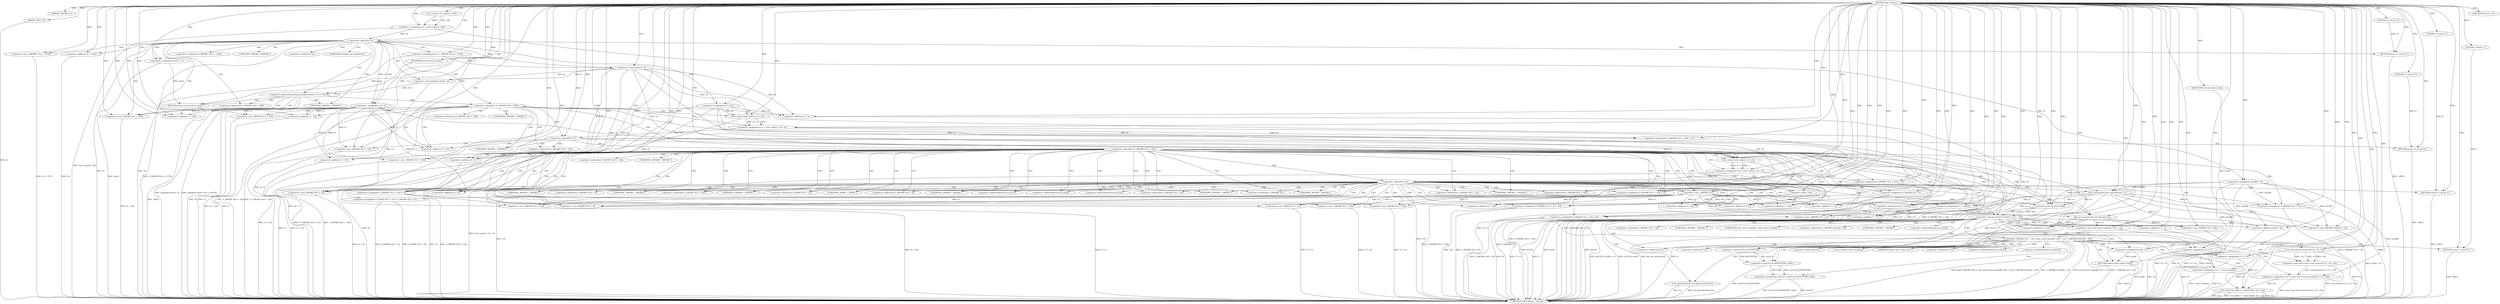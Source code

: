 digraph tftp_connect {  
"1000113" [label = "(METHOD,tftp_connect)" ]
"1000386" [label = "(METHOD_RETURN,int __fastcall)" ]
"1000114" [label = "(PARAM,_DWORD *a1)" ]
"1000115" [label = "(PARAM,_BYTE *a2)" ]
"1000129" [label = "(<operator>.assignment,v4 = Curl_ccalloc(1, 336))" ]
"1000131" [label = "(Curl_ccalloc,Curl_ccalloc(1, 336))" ]
"1000134" [label = "(<operator>.assignment,a1[188] = v4)" ]
"1000140" [label = "(<operator>.logicalNot,!v4)" ]
"1000142" [label = "(RETURN,return 27;,return 27;)" ]
"1000143" [label = "(LITERAL,27,return 27;)" ]
"1000144" [label = "(<operator>.assignment,v5 = v4)" ]
"1000147" [label = "(<operator>.assignment,v6 = *(_DWORD *)(*a1 + 1576))" ]
"1000150" [label = "(<operator>.cast,(_DWORD *)(*a1 + 1576))" ]
"1000152" [label = "(<operator>.addition,*a1 + 1576)" ]
"1000157" [label = "(IDENTIFIER,v6,if ( v6 ))" ]
"1000159" [label = "(<operator>.assignment,result = 71)" ]
"1000163" [label = "(<operator>.greaterEqualsThan,(unsigned int)(v6 - 8) >= 0xFFB1)" ]
"1000164" [label = "(<operator>.cast,(unsigned int)(v6 - 8))" ]
"1000166" [label = "(<operator>.subtraction,v6 - 8)" ]
"1000170" [label = "(RETURN,return result;,return result;)" ]
"1000171" [label = "(IDENTIFIER,result,return result;)" ]
"1000174" [label = "(<operator>.assignment,v6 = 512)" ]
"1000178" [label = "(<operator>.logicalNot,!*(_DWORD *)(v5 + 328))" ]
"1000180" [label = "(<operator>.cast,(_DWORD *)(v5 + 328))" ]
"1000182" [label = "(<operator>.addition,v5 + 328)" ]
"1000186" [label = "(<operator>.assignment,v11 = Curl_ccalloc(1, v6 + 4))" ]
"1000188" [label = "(Curl_ccalloc,Curl_ccalloc(1, v6 + 4))" ]
"1000190" [label = "(<operator>.addition,v6 + 4)" ]
"1000193" [label = "(<operator>.assignment,*(_DWORD *)(v5 + 328) = v11)" ]
"1000195" [label = "(<operator>.cast,(_DWORD *)(v5 + 328))" ]
"1000197" [label = "(<operator>.addition,v5 + 328)" ]
"1000202" [label = "(<operator>.logicalNot,!v11)" ]
"1000204" [label = "(RETURN,return 27;,return 27;)" ]
"1000205" [label = "(LITERAL,27,return 27;)" ]
"1000207" [label = "(<operator>.logicalNot,!*(_DWORD *)(v5 + 332))" ]
"1000209" [label = "(<operator>.cast,(_DWORD *)(v5 + 332))" ]
"1000211" [label = "(<operator>.addition,v5 + 332)" ]
"1000215" [label = "(<operator>.assignment,v10 = Curl_ccalloc(1, v6 + 4))" ]
"1000217" [label = "(Curl_ccalloc,Curl_ccalloc(1, v6 + 4))" ]
"1000219" [label = "(<operator>.addition,v6 + 4)" ]
"1000222" [label = "(<operator>.assignment,*(_DWORD *)(v5 + 332) = v10)" ]
"1000224" [label = "(<operator>.cast,(_DWORD *)(v5 + 332))" ]
"1000226" [label = "(<operator>.addition,v5 + 332)" ]
"1000231" [label = "(<operator>.logicalNot,!v10)" ]
"1000233" [label = "(RETURN,return 27;,return 27;)" ]
"1000234" [label = "(LITERAL,27,return 27;)" ]
"1000235" [label = "(Curl_conncontrol,Curl_conncontrol(a1, 1))" ]
"1000238" [label = "(<operator>.assignment,v7 = a1[20])" ]
"1000243" [label = "(<operator>.assignment,v8 = a1[105])" ]
"1000248" [label = "(<operator>.assignment,*(_DWORD *)(v5 + 16) = a1)" ]
"1000250" [label = "(<operator>.cast,(_DWORD *)(v5 + 16))" ]
"1000252" [label = "(<operator>.addition,v5 + 16)" ]
"1000256" [label = "(<operator>.assignment,*(_DWORD *)v5 = 0)" ]
"1000258" [label = "(<operator>.cast,(_DWORD *)v5)" ]
"1000262" [label = "(<operator>.assignment,*(_DWORD *)(v5 + 20) = v8)" ]
"1000264" [label = "(<operator>.cast,(_DWORD *)(v5 + 20))" ]
"1000266" [label = "(<operator>.addition,v5 + 20)" ]
"1000270" [label = "(<operator>.assignment,*(_DWORD *)(v5 + 320) = v6)" ]
"1000272" [label = "(<operator>.cast,(_DWORD *)(v5 + 320))" ]
"1000274" [label = "(<operator>.addition,v5 + 320)" ]
"1000278" [label = "(<operator>.assignment,*(_DWORD *)(v5 + 8) = -100)" ]
"1000280" [label = "(<operator>.cast,(_DWORD *)(v5 + 8))" ]
"1000282" [label = "(<operator>.addition,v5 + 8)" ]
"1000285" [label = "(<operator>.minus,-100)" ]
"1000287" [label = "(<operator>.assignment,*(_DWORD *)(v5 + 324) = v6)" ]
"1000289" [label = "(<operator>.cast,(_DWORD *)(v5 + 324))" ]
"1000291" [label = "(<operator>.addition,v5 + 324)" ]
"1000295" [label = "(<operator>.assignment,*(_WORD *)(v5 + 52) = *(_DWORD *)(v7 + 4))" ]
"1000297" [label = "(<operator>.cast,(_WORD *)(v5 + 52))" ]
"1000299" [label = "(<operator>.addition,v5 + 52)" ]
"1000303" [label = "(<operator>.cast,(_DWORD *)(v7 + 4))" ]
"1000305" [label = "(<operator>.addition,v7 + 4)" ]
"1000308" [label = "(tftp_set_timeouts,tftp_set_timeouts(v5))" ]
"1000311" [label = "(<operator>.equals,(a1[147] & 0x40) == 0)" ]
"1000312" [label = "(<operator>.and,a1[147] & 0x40)" ]
"1000320" [label = "(bind,bind(*(_DWORD *)(v5 + 20), (const struct sockaddr *)(v5 + 52), *(_DWORD *)(a1[20] + 16)))" ]
"1000322" [label = "(<operator>.cast,(_DWORD *)(v5 + 20))" ]
"1000324" [label = "(<operator>.addition,v5 + 20)" ]
"1000327" [label = "(<operator>.cast,(const struct sockaddr *)(v5 + 52))" ]
"1000329" [label = "(<operator>.addition,v5 + 52)" ]
"1000333" [label = "(<operator>.cast,(_DWORD *)(a1[20] + 16))" ]
"1000335" [label = "(<operator>.addition,a1[20] + 16)" ]
"1000341" [label = "(<operator>.assignment,v13 = *a1)" ]
"1000345" [label = "(<operator>.assignment,v12 = _errno_location())" ]
"1000348" [label = "(<operator>.assignment,v14 = (const char *)Curl_strerror(*v12, v15, 128))" ]
"1000350" [label = "(<operator>.cast,(const char *)Curl_strerror(*v12, v15, 128))" ]
"1000352" [label = "(Curl_strerror,Curl_strerror(*v12, v15, 128))" ]
"1000357" [label = "(Curl_failf,Curl_failf(v13, \"bind() failed; %s\", v14))" ]
"1000361" [label = "(RETURN,return 7;,return 7;)" ]
"1000362" [label = "(LITERAL,7,return 7;)" ]
"1000363" [label = "(<operator>.assignment,a1[147] = a1[147] & 0xFFFFFFBF | 0x40)" ]
"1000367" [label = "(<operator>.or,a1[147] & 0xFFFFFFBF | 0x40)" ]
"1000368" [label = "(<operator>.and,a1[147] & 0xFFFFFFBF)" ]
"1000374" [label = "(Curl_pgrsStartNow,Curl_pgrsStartNow(*a1))" ]
"1000377" [label = "(<operator>.assignment,result = 0)" ]
"1000380" [label = "(<operator>.assignment,*a2 = 1)" ]
"1000384" [label = "(RETURN,return result;,return result;)" ]
"1000385" [label = "(IDENTIFIER,result,return result;)" ]
"1000149" [label = "(<operator>.indirection,*(_DWORD *)(*a1 + 1576))" ]
"1000151" [label = "(UNKNOWN,_DWORD *,_DWORD *)" ]
"1000153" [label = "(<operator>.indirection,*a1)" ]
"1000165" [label = "(UNKNOWN,unsigned int,unsigned int)" ]
"1000179" [label = "(<operator>.indirection,*(_DWORD *)(v5 + 328))" ]
"1000181" [label = "(UNKNOWN,_DWORD *,_DWORD *)" ]
"1000194" [label = "(<operator>.indirection,*(_DWORD *)(v5 + 328))" ]
"1000196" [label = "(UNKNOWN,_DWORD *,_DWORD *)" ]
"1000208" [label = "(<operator>.indirection,*(_DWORD *)(v5 + 332))" ]
"1000210" [label = "(UNKNOWN,_DWORD *,_DWORD *)" ]
"1000223" [label = "(<operator>.indirection,*(_DWORD *)(v5 + 332))" ]
"1000225" [label = "(UNKNOWN,_DWORD *,_DWORD *)" ]
"1000240" [label = "(<operator>.indirectIndexAccess,a1[20])" ]
"1000245" [label = "(<operator>.indirectIndexAccess,a1[105])" ]
"1000249" [label = "(<operator>.indirection,*(_DWORD *)(v5 + 16))" ]
"1000251" [label = "(UNKNOWN,_DWORD *,_DWORD *)" ]
"1000257" [label = "(<operator>.indirection,*(_DWORD *)v5)" ]
"1000259" [label = "(UNKNOWN,_DWORD *,_DWORD *)" ]
"1000263" [label = "(<operator>.indirection,*(_DWORD *)(v5 + 20))" ]
"1000265" [label = "(UNKNOWN,_DWORD *,_DWORD *)" ]
"1000271" [label = "(<operator>.indirection,*(_DWORD *)(v5 + 320))" ]
"1000273" [label = "(UNKNOWN,_DWORD *,_DWORD *)" ]
"1000279" [label = "(<operator>.indirection,*(_DWORD *)(v5 + 8))" ]
"1000281" [label = "(UNKNOWN,_DWORD *,_DWORD *)" ]
"1000288" [label = "(<operator>.indirection,*(_DWORD *)(v5 + 324))" ]
"1000290" [label = "(UNKNOWN,_DWORD *,_DWORD *)" ]
"1000296" [label = "(<operator>.indirection,*(_WORD *)(v5 + 52))" ]
"1000298" [label = "(UNKNOWN,_WORD *,_WORD *)" ]
"1000302" [label = "(<operator>.indirection,*(_DWORD *)(v7 + 4))" ]
"1000304" [label = "(UNKNOWN,_DWORD *,_DWORD *)" ]
"1000313" [label = "(<operator>.indirectIndexAccess,a1[147])" ]
"1000321" [label = "(<operator>.indirection,*(_DWORD *)(v5 + 20))" ]
"1000323" [label = "(UNKNOWN,_DWORD *,_DWORD *)" ]
"1000328" [label = "(UNKNOWN,const struct sockaddr *,const struct sockaddr *)" ]
"1000332" [label = "(<operator>.indirection,*(_DWORD *)(a1[20] + 16))" ]
"1000334" [label = "(UNKNOWN,_DWORD *,_DWORD *)" ]
"1000336" [label = "(<operator>.indirectIndexAccess,a1[20])" ]
"1000343" [label = "(<operator>.indirection,*a1)" ]
"1000347" [label = "(_errno_location,_errno_location())" ]
"1000351" [label = "(UNKNOWN,const char *,const char *)" ]
"1000353" [label = "(<operator>.indirection,*v12)" ]
"1000364" [label = "(<operator>.indirectIndexAccess,a1[147])" ]
"1000369" [label = "(<operator>.indirectIndexAccess,a1[147])" ]
"1000375" [label = "(<operator>.indirection,*a1)" ]
"1000381" [label = "(<operator>.indirection,*a2)" ]
  "1000170" -> "1000386"  [ label = "DDG: <RET>"] 
  "1000361" -> "1000386"  [ label = "DDG: <RET>"] 
  "1000142" -> "1000386"  [ label = "DDG: <RET>"] 
  "1000384" -> "1000386"  [ label = "DDG: <RET>"] 
  "1000233" -> "1000386"  [ label = "DDG: <RET>"] 
  "1000327" -> "1000386"  [ label = "DDG: v5 + 52"] 
  "1000320" -> "1000386"  [ label = "DDG: (const struct sockaddr *)(v5 + 52)"] 
  "1000287" -> "1000386"  [ label = "DDG: v6"] 
  "1000163" -> "1000386"  [ label = "DDG: (unsigned int)(v6 - 8)"] 
  "1000166" -> "1000386"  [ label = "DDG: v6"] 
  "1000193" -> "1000386"  [ label = "DDG: *(_DWORD *)(v5 + 328)"] 
  "1000374" -> "1000386"  [ label = "DDG: Curl_pgrsStartNow(*a1)"] 
  "1000190" -> "1000386"  [ label = "DDG: v6"] 
  "1000333" -> "1000386"  [ label = "DDG: a1[20] + 16"] 
  "1000202" -> "1000386"  [ label = "DDG: v11"] 
  "1000163" -> "1000386"  [ label = "DDG: (unsigned int)(v6 - 8) >= 0xFFB1"] 
  "1000350" -> "1000386"  [ label = "DDG: Curl_strerror(*v12, v15, 128)"] 
  "1000222" -> "1000386"  [ label = "DDG: *(_DWORD *)(v5 + 332)"] 
  "1000164" -> "1000386"  [ label = "DDG: v6 - 8"] 
  "1000329" -> "1000386"  [ label = "DDG: v5"] 
  "1000352" -> "1000386"  [ label = "DDG: *v12"] 
  "1000320" -> "1000386"  [ label = "DDG: *(_DWORD *)(v5 + 20)"] 
  "1000262" -> "1000386"  [ label = "DDG: v8"] 
  "1000308" -> "1000386"  [ label = "DDG: tftp_set_timeouts(v5)"] 
  "1000178" -> "1000386"  [ label = "DDG: !*(_DWORD *)(v5 + 328)"] 
  "1000209" -> "1000386"  [ label = "DDG: v5 + 332"] 
  "1000363" -> "1000386"  [ label = "DDG: a1[147]"] 
  "1000312" -> "1000386"  [ label = "DDG: a1[147]"] 
  "1000215" -> "1000386"  [ label = "DDG: Curl_ccalloc(1, v6 + 4)"] 
  "1000150" -> "1000386"  [ label = "DDG: *a1 + 1576"] 
  "1000219" -> "1000386"  [ label = "DDG: v6"] 
  "1000352" -> "1000386"  [ label = "DDG: v15"] 
  "1000295" -> "1000386"  [ label = "DDG: *(_WORD *)(v5 + 52)"] 
  "1000320" -> "1000386"  [ label = "DDG: bind(*(_DWORD *)(v5 + 20), (const struct sockaddr *)(v5 + 52), *(_DWORD *)(a1[20] + 16))"] 
  "1000272" -> "1000386"  [ label = "DDG: v5 + 320"] 
  "1000264" -> "1000386"  [ label = "DDG: v5 + 20"] 
  "1000224" -> "1000386"  [ label = "DDG: v5 + 332"] 
  "1000295" -> "1000386"  [ label = "DDG: *(_DWORD *)(v7 + 4)"] 
  "1000226" -> "1000386"  [ label = "DDG: v5"] 
  "1000152" -> "1000386"  [ label = "DDG: *a1"] 
  "1000367" -> "1000386"  [ label = "DDG: a1[147] & 0xFFFFFFBF"] 
  "1000147" -> "1000386"  [ label = "DDG: *(_DWORD *)(*a1 + 1576)"] 
  "1000180" -> "1000386"  [ label = "DDG: v5 + 328"] 
  "1000280" -> "1000386"  [ label = "DDG: v5 + 8"] 
  "1000188" -> "1000386"  [ label = "DDG: v6 + 4"] 
  "1000115" -> "1000386"  [ label = "DDG: a2"] 
  "1000270" -> "1000386"  [ label = "DDG: *(_DWORD *)(v5 + 320)"] 
  "1000262" -> "1000386"  [ label = "DDG: *(_DWORD *)(v5 + 20)"] 
  "1000348" -> "1000386"  [ label = "DDG: (const char *)Curl_strerror(*v12, v15, 128)"] 
  "1000345" -> "1000386"  [ label = "DDG: v12"] 
  "1000363" -> "1000386"  [ label = "DDG: a1[147] & 0xFFFFFFBF | 0x40"] 
  "1000377" -> "1000386"  [ label = "DDG: result"] 
  "1000231" -> "1000386"  [ label = "DDG: v10"] 
  "1000248" -> "1000386"  [ label = "DDG: a1"] 
  "1000207" -> "1000386"  [ label = "DDG: !*(_DWORD *)(v5 + 332)"] 
  "1000287" -> "1000386"  [ label = "DDG: *(_DWORD *)(v5 + 324)"] 
  "1000278" -> "1000386"  [ label = "DDG: *(_DWORD *)(v5 + 8)"] 
  "1000129" -> "1000386"  [ label = "DDG: Curl_ccalloc(1, 336)"] 
  "1000248" -> "1000386"  [ label = "DDG: *(_DWORD *)(v5 + 16)"] 
  "1000341" -> "1000386"  [ label = "DDG: *a1"] 
  "1000250" -> "1000386"  [ label = "DDG: v5 + 16"] 
  "1000289" -> "1000386"  [ label = "DDG: v5 + 324"] 
  "1000197" -> "1000386"  [ label = "DDG: v5"] 
  "1000320" -> "1000386"  [ label = "DDG: *(_DWORD *)(a1[20] + 16)"] 
  "1000231" -> "1000386"  [ label = "DDG: !v10"] 
  "1000311" -> "1000386"  [ label = "DDG: (a1[147] & 0x40) == 0"] 
  "1000256" -> "1000386"  [ label = "DDG: *(_DWORD *)v5"] 
  "1000186" -> "1000386"  [ label = "DDG: Curl_ccalloc(1, v6 + 4)"] 
  "1000207" -> "1000386"  [ label = "DDG: *(_DWORD *)(v5 + 332)"] 
  "1000134" -> "1000386"  [ label = "DDG: a1[188]"] 
  "1000140" -> "1000386"  [ label = "DDG: v4"] 
  "1000305" -> "1000386"  [ label = "DDG: v7"] 
  "1000335" -> "1000386"  [ label = "DDG: a1[20]"] 
  "1000178" -> "1000386"  [ label = "DDG: *(_DWORD *)(v5 + 328)"] 
  "1000297" -> "1000386"  [ label = "DDG: v5 + 52"] 
  "1000374" -> "1000386"  [ label = "DDG: *a1"] 
  "1000345" -> "1000386"  [ label = "DDG: _errno_location()"] 
  "1000140" -> "1000386"  [ label = "DDG: !v4"] 
  "1000144" -> "1000386"  [ label = "DDG: v5"] 
  "1000303" -> "1000386"  [ label = "DDG: v7 + 4"] 
  "1000357" -> "1000386"  [ label = "DDG: Curl_failf(v13, \"bind() failed; %s\", v14)"] 
  "1000159" -> "1000386"  [ label = "DDG: result"] 
  "1000308" -> "1000386"  [ label = "DDG: v5"] 
  "1000202" -> "1000386"  [ label = "DDG: !v11"] 
  "1000195" -> "1000386"  [ label = "DDG: v5 + 328"] 
  "1000238" -> "1000386"  [ label = "DDG: a1[20]"] 
  "1000322" -> "1000386"  [ label = "DDG: v5 + 20"] 
  "1000243" -> "1000386"  [ label = "DDG: a1[105]"] 
  "1000144" -> "1000386"  [ label = "DDG: v4"] 
  "1000380" -> "1000386"  [ label = "DDG: *a2"] 
  "1000357" -> "1000386"  [ label = "DDG: v13"] 
  "1000311" -> "1000386"  [ label = "DDG: a1[147] & 0x40"] 
  "1000217" -> "1000386"  [ label = "DDG: v6 + 4"] 
  "1000235" -> "1000386"  [ label = "DDG: Curl_conncontrol(a1, 1)"] 
  "1000278" -> "1000386"  [ label = "DDG: -100"] 
  "1000357" -> "1000386"  [ label = "DDG: v14"] 
  "1000204" -> "1000386"  [ label = "DDG: <RET>"] 
  "1000113" -> "1000114"  [ label = "DDG: "] 
  "1000113" -> "1000115"  [ label = "DDG: "] 
  "1000131" -> "1000129"  [ label = "DDG: 1"] 
  "1000131" -> "1000129"  [ label = "DDG: 336"] 
  "1000113" -> "1000129"  [ label = "DDG: "] 
  "1000113" -> "1000131"  [ label = "DDG: "] 
  "1000129" -> "1000134"  [ label = "DDG: v4"] 
  "1000113" -> "1000134"  [ label = "DDG: "] 
  "1000113" -> "1000140"  [ label = "DDG: "] 
  "1000129" -> "1000140"  [ label = "DDG: v4"] 
  "1000143" -> "1000142"  [ label = "DDG: 27"] 
  "1000113" -> "1000142"  [ label = "DDG: "] 
  "1000113" -> "1000143"  [ label = "DDG: "] 
  "1000140" -> "1000144"  [ label = "DDG: v4"] 
  "1000113" -> "1000144"  [ label = "DDG: "] 
  "1000113" -> "1000147"  [ label = "DDG: "] 
  "1000113" -> "1000150"  [ label = "DDG: "] 
  "1000113" -> "1000152"  [ label = "DDG: "] 
  "1000113" -> "1000157"  [ label = "DDG: "] 
  "1000113" -> "1000159"  [ label = "DDG: "] 
  "1000164" -> "1000163"  [ label = "DDG: v6 - 8"] 
  "1000166" -> "1000164"  [ label = "DDG: v6"] 
  "1000166" -> "1000164"  [ label = "DDG: 8"] 
  "1000147" -> "1000166"  [ label = "DDG: v6"] 
  "1000113" -> "1000166"  [ label = "DDG: "] 
  "1000113" -> "1000163"  [ label = "DDG: "] 
  "1000171" -> "1000170"  [ label = "DDG: result"] 
  "1000159" -> "1000170"  [ label = "DDG: result"] 
  "1000113" -> "1000171"  [ label = "DDG: "] 
  "1000113" -> "1000174"  [ label = "DDG: "] 
  "1000144" -> "1000180"  [ label = "DDG: v5"] 
  "1000113" -> "1000180"  [ label = "DDG: "] 
  "1000144" -> "1000182"  [ label = "DDG: v5"] 
  "1000113" -> "1000182"  [ label = "DDG: "] 
  "1000188" -> "1000186"  [ label = "DDG: 1"] 
  "1000188" -> "1000186"  [ label = "DDG: v6 + 4"] 
  "1000113" -> "1000186"  [ label = "DDG: "] 
  "1000113" -> "1000188"  [ label = "DDG: "] 
  "1000166" -> "1000188"  [ label = "DDG: v6"] 
  "1000174" -> "1000188"  [ label = "DDG: v6"] 
  "1000166" -> "1000190"  [ label = "DDG: v6"] 
  "1000174" -> "1000190"  [ label = "DDG: v6"] 
  "1000113" -> "1000190"  [ label = "DDG: "] 
  "1000186" -> "1000193"  [ label = "DDG: v11"] 
  "1000113" -> "1000193"  [ label = "DDG: "] 
  "1000113" -> "1000195"  [ label = "DDG: "] 
  "1000144" -> "1000195"  [ label = "DDG: v5"] 
  "1000113" -> "1000197"  [ label = "DDG: "] 
  "1000144" -> "1000197"  [ label = "DDG: v5"] 
  "1000113" -> "1000202"  [ label = "DDG: "] 
  "1000186" -> "1000202"  [ label = "DDG: v11"] 
  "1000205" -> "1000204"  [ label = "DDG: 27"] 
  "1000113" -> "1000204"  [ label = "DDG: "] 
  "1000113" -> "1000205"  [ label = "DDG: "] 
  "1000113" -> "1000209"  [ label = "DDG: "] 
  "1000144" -> "1000209"  [ label = "DDG: v5"] 
  "1000113" -> "1000211"  [ label = "DDG: "] 
  "1000144" -> "1000211"  [ label = "DDG: v5"] 
  "1000217" -> "1000215"  [ label = "DDG: 1"] 
  "1000217" -> "1000215"  [ label = "DDG: v6 + 4"] 
  "1000113" -> "1000215"  [ label = "DDG: "] 
  "1000113" -> "1000217"  [ label = "DDG: "] 
  "1000166" -> "1000217"  [ label = "DDG: v6"] 
  "1000174" -> "1000217"  [ label = "DDG: v6"] 
  "1000166" -> "1000219"  [ label = "DDG: v6"] 
  "1000174" -> "1000219"  [ label = "DDG: v6"] 
  "1000113" -> "1000219"  [ label = "DDG: "] 
  "1000215" -> "1000222"  [ label = "DDG: v10"] 
  "1000113" -> "1000222"  [ label = "DDG: "] 
  "1000113" -> "1000224"  [ label = "DDG: "] 
  "1000144" -> "1000224"  [ label = "DDG: v5"] 
  "1000113" -> "1000226"  [ label = "DDG: "] 
  "1000144" -> "1000226"  [ label = "DDG: v5"] 
  "1000113" -> "1000231"  [ label = "DDG: "] 
  "1000215" -> "1000231"  [ label = "DDG: v10"] 
  "1000234" -> "1000233"  [ label = "DDG: 27"] 
  "1000113" -> "1000233"  [ label = "DDG: "] 
  "1000113" -> "1000234"  [ label = "DDG: "] 
  "1000134" -> "1000235"  [ label = "DDG: a1[188]"] 
  "1000113" -> "1000235"  [ label = "DDG: "] 
  "1000235" -> "1000238"  [ label = "DDG: a1"] 
  "1000113" -> "1000238"  [ label = "DDG: "] 
  "1000235" -> "1000243"  [ label = "DDG: a1"] 
  "1000113" -> "1000243"  [ label = "DDG: "] 
  "1000235" -> "1000248"  [ label = "DDG: a1"] 
  "1000134" -> "1000248"  [ label = "DDG: a1[188]"] 
  "1000113" -> "1000248"  [ label = "DDG: "] 
  "1000113" -> "1000250"  [ label = "DDG: "] 
  "1000144" -> "1000250"  [ label = "DDG: v5"] 
  "1000113" -> "1000252"  [ label = "DDG: "] 
  "1000144" -> "1000252"  [ label = "DDG: v5"] 
  "1000113" -> "1000256"  [ label = "DDG: "] 
  "1000113" -> "1000258"  [ label = "DDG: "] 
  "1000144" -> "1000258"  [ label = "DDG: v5"] 
  "1000243" -> "1000262"  [ label = "DDG: v8"] 
  "1000113" -> "1000262"  [ label = "DDG: "] 
  "1000258" -> "1000264"  [ label = "DDG: v5"] 
  "1000113" -> "1000264"  [ label = "DDG: "] 
  "1000258" -> "1000266"  [ label = "DDG: v5"] 
  "1000113" -> "1000266"  [ label = "DDG: "] 
  "1000166" -> "1000270"  [ label = "DDG: v6"] 
  "1000174" -> "1000270"  [ label = "DDG: v6"] 
  "1000113" -> "1000270"  [ label = "DDG: "] 
  "1000113" -> "1000272"  [ label = "DDG: "] 
  "1000258" -> "1000272"  [ label = "DDG: v5"] 
  "1000113" -> "1000274"  [ label = "DDG: "] 
  "1000258" -> "1000274"  [ label = "DDG: v5"] 
  "1000285" -> "1000278"  [ label = "DDG: 100"] 
  "1000113" -> "1000280"  [ label = "DDG: "] 
  "1000258" -> "1000280"  [ label = "DDG: v5"] 
  "1000113" -> "1000282"  [ label = "DDG: "] 
  "1000258" -> "1000282"  [ label = "DDG: v5"] 
  "1000113" -> "1000285"  [ label = "DDG: "] 
  "1000113" -> "1000287"  [ label = "DDG: "] 
  "1000166" -> "1000287"  [ label = "DDG: v6"] 
  "1000174" -> "1000287"  [ label = "DDG: v6"] 
  "1000113" -> "1000289"  [ label = "DDG: "] 
  "1000258" -> "1000289"  [ label = "DDG: v5"] 
  "1000113" -> "1000291"  [ label = "DDG: "] 
  "1000258" -> "1000291"  [ label = "DDG: v5"] 
  "1000113" -> "1000297"  [ label = "DDG: "] 
  "1000258" -> "1000297"  [ label = "DDG: v5"] 
  "1000113" -> "1000299"  [ label = "DDG: "] 
  "1000258" -> "1000299"  [ label = "DDG: v5"] 
  "1000238" -> "1000303"  [ label = "DDG: v7"] 
  "1000113" -> "1000303"  [ label = "DDG: "] 
  "1000238" -> "1000305"  [ label = "DDG: v7"] 
  "1000113" -> "1000305"  [ label = "DDG: "] 
  "1000113" -> "1000308"  [ label = "DDG: "] 
  "1000258" -> "1000308"  [ label = "DDG: v5"] 
  "1000312" -> "1000311"  [ label = "DDG: a1[147]"] 
  "1000312" -> "1000311"  [ label = "DDG: 0x40"] 
  "1000235" -> "1000312"  [ label = "DDG: a1"] 
  "1000134" -> "1000312"  [ label = "DDG: a1[188]"] 
  "1000113" -> "1000312"  [ label = "DDG: "] 
  "1000113" -> "1000311"  [ label = "DDG: "] 
  "1000262" -> "1000320"  [ label = "DDG: *(_DWORD *)(v5 + 20)"] 
  "1000308" -> "1000322"  [ label = "DDG: v5"] 
  "1000113" -> "1000322"  [ label = "DDG: "] 
  "1000308" -> "1000324"  [ label = "DDG: v5"] 
  "1000113" -> "1000324"  [ label = "DDG: "] 
  "1000327" -> "1000320"  [ label = "DDG: v5 + 52"] 
  "1000113" -> "1000327"  [ label = "DDG: "] 
  "1000308" -> "1000327"  [ label = "DDG: v5"] 
  "1000113" -> "1000329"  [ label = "DDG: "] 
  "1000308" -> "1000329"  [ label = "DDG: v5"] 
  "1000235" -> "1000333"  [ label = "DDG: a1"] 
  "1000134" -> "1000333"  [ label = "DDG: a1[188]"] 
  "1000113" -> "1000333"  [ label = "DDG: "] 
  "1000235" -> "1000335"  [ label = "DDG: a1"] 
  "1000134" -> "1000335"  [ label = "DDG: a1[188]"] 
  "1000113" -> "1000335"  [ label = "DDG: "] 
  "1000113" -> "1000341"  [ label = "DDG: "] 
  "1000113" -> "1000345"  [ label = "DDG: "] 
  "1000350" -> "1000348"  [ label = "DDG: Curl_strerror(*v12, v15, 128)"] 
  "1000113" -> "1000348"  [ label = "DDG: "] 
  "1000352" -> "1000350"  [ label = "DDG: *v12"] 
  "1000352" -> "1000350"  [ label = "DDG: v15"] 
  "1000352" -> "1000350"  [ label = "DDG: 128"] 
  "1000113" -> "1000352"  [ label = "DDG: "] 
  "1000341" -> "1000357"  [ label = "DDG: v13"] 
  "1000113" -> "1000357"  [ label = "DDG: "] 
  "1000348" -> "1000357"  [ label = "DDG: v14"] 
  "1000362" -> "1000361"  [ label = "DDG: 7"] 
  "1000113" -> "1000361"  [ label = "DDG: "] 
  "1000113" -> "1000362"  [ label = "DDG: "] 
  "1000367" -> "1000363"  [ label = "DDG: a1[147] & 0xFFFFFFBF"] 
  "1000367" -> "1000363"  [ label = "DDG: 0x40"] 
  "1000368" -> "1000367"  [ label = "DDG: a1[147]"] 
  "1000368" -> "1000367"  [ label = "DDG: 0xFFFFFFBF"] 
  "1000312" -> "1000368"  [ label = "DDG: a1[147]"] 
  "1000235" -> "1000368"  [ label = "DDG: a1"] 
  "1000134" -> "1000368"  [ label = "DDG: a1[188]"] 
  "1000113" -> "1000368"  [ label = "DDG: "] 
  "1000113" -> "1000367"  [ label = "DDG: "] 
  "1000113" -> "1000377"  [ label = "DDG: "] 
  "1000113" -> "1000380"  [ label = "DDG: "] 
  "1000385" -> "1000384"  [ label = "DDG: result"] 
  "1000377" -> "1000384"  [ label = "DDG: result"] 
  "1000113" -> "1000385"  [ label = "DDG: "] 
  "1000140" -> "1000144"  [ label = "CDG: "] 
  "1000140" -> "1000142"  [ label = "CDG: "] 
  "1000140" -> "1000153"  [ label = "CDG: "] 
  "1000140" -> "1000152"  [ label = "CDG: "] 
  "1000140" -> "1000151"  [ label = "CDG: "] 
  "1000140" -> "1000150"  [ label = "CDG: "] 
  "1000140" -> "1000149"  [ label = "CDG: "] 
  "1000140" -> "1000147"  [ label = "CDG: "] 
  "1000140" -> "1000159"  [ label = "CDG: "] 
  "1000140" -> "1000174"  [ label = "CDG: "] 
  "1000140" -> "1000166"  [ label = "CDG: "] 
  "1000140" -> "1000165"  [ label = "CDG: "] 
  "1000140" -> "1000164"  [ label = "CDG: "] 
  "1000140" -> "1000163"  [ label = "CDG: "] 
  "1000140" -> "1000182"  [ label = "CDG: "] 
  "1000140" -> "1000181"  [ label = "CDG: "] 
  "1000140" -> "1000180"  [ label = "CDG: "] 
  "1000140" -> "1000179"  [ label = "CDG: "] 
  "1000140" -> "1000178"  [ label = "CDG: "] 
  "1000163" -> "1000170"  [ label = "CDG: "] 
  "1000163" -> "1000182"  [ label = "CDG: "] 
  "1000163" -> "1000181"  [ label = "CDG: "] 
  "1000163" -> "1000180"  [ label = "CDG: "] 
  "1000163" -> "1000179"  [ label = "CDG: "] 
  "1000163" -> "1000178"  [ label = "CDG: "] 
  "1000178" -> "1000190"  [ label = "CDG: "] 
  "1000178" -> "1000188"  [ label = "CDG: "] 
  "1000178" -> "1000186"  [ label = "CDG: "] 
  "1000178" -> "1000208"  [ label = "CDG: "] 
  "1000178" -> "1000207"  [ label = "CDG: "] 
  "1000178" -> "1000202"  [ label = "CDG: "] 
  "1000178" -> "1000197"  [ label = "CDG: "] 
  "1000178" -> "1000196"  [ label = "CDG: "] 
  "1000178" -> "1000195"  [ label = "CDG: "] 
  "1000178" -> "1000194"  [ label = "CDG: "] 
  "1000178" -> "1000193"  [ label = "CDG: "] 
  "1000178" -> "1000211"  [ label = "CDG: "] 
  "1000178" -> "1000210"  [ label = "CDG: "] 
  "1000178" -> "1000209"  [ label = "CDG: "] 
  "1000202" -> "1000208"  [ label = "CDG: "] 
  "1000202" -> "1000207"  [ label = "CDG: "] 
  "1000202" -> "1000204"  [ label = "CDG: "] 
  "1000202" -> "1000211"  [ label = "CDG: "] 
  "1000202" -> "1000210"  [ label = "CDG: "] 
  "1000202" -> "1000209"  [ label = "CDG: "] 
  "1000207" -> "1000224"  [ label = "CDG: "] 
  "1000207" -> "1000223"  [ label = "CDG: "] 
  "1000207" -> "1000222"  [ label = "CDG: "] 
  "1000207" -> "1000219"  [ label = "CDG: "] 
  "1000207" -> "1000217"  [ label = "CDG: "] 
  "1000207" -> "1000215"  [ label = "CDG: "] 
  "1000207" -> "1000240"  [ label = "CDG: "] 
  "1000207" -> "1000238"  [ label = "CDG: "] 
  "1000207" -> "1000235"  [ label = "CDG: "] 
  "1000207" -> "1000231"  [ label = "CDG: "] 
  "1000207" -> "1000226"  [ label = "CDG: "] 
  "1000207" -> "1000225"  [ label = "CDG: "] 
  "1000207" -> "1000256"  [ label = "CDG: "] 
  "1000207" -> "1000252"  [ label = "CDG: "] 
  "1000207" -> "1000251"  [ label = "CDG: "] 
  "1000207" -> "1000250"  [ label = "CDG: "] 
  "1000207" -> "1000249"  [ label = "CDG: "] 
  "1000207" -> "1000248"  [ label = "CDG: "] 
  "1000207" -> "1000245"  [ label = "CDG: "] 
  "1000207" -> "1000243"  [ label = "CDG: "] 
  "1000207" -> "1000272"  [ label = "CDG: "] 
  "1000207" -> "1000271"  [ label = "CDG: "] 
  "1000207" -> "1000270"  [ label = "CDG: "] 
  "1000207" -> "1000266"  [ label = "CDG: "] 
  "1000207" -> "1000265"  [ label = "CDG: "] 
  "1000207" -> "1000264"  [ label = "CDG: "] 
  "1000207" -> "1000263"  [ label = "CDG: "] 
  "1000207" -> "1000262"  [ label = "CDG: "] 
  "1000207" -> "1000259"  [ label = "CDG: "] 
  "1000207" -> "1000258"  [ label = "CDG: "] 
  "1000207" -> "1000257"  [ label = "CDG: "] 
  "1000207" -> "1000288"  [ label = "CDG: "] 
  "1000207" -> "1000287"  [ label = "CDG: "] 
  "1000207" -> "1000285"  [ label = "CDG: "] 
  "1000207" -> "1000282"  [ label = "CDG: "] 
  "1000207" -> "1000281"  [ label = "CDG: "] 
  "1000207" -> "1000280"  [ label = "CDG: "] 
  "1000207" -> "1000279"  [ label = "CDG: "] 
  "1000207" -> "1000278"  [ label = "CDG: "] 
  "1000207" -> "1000274"  [ label = "CDG: "] 
  "1000207" -> "1000273"  [ label = "CDG: "] 
  "1000207" -> "1000304"  [ label = "CDG: "] 
  "1000207" -> "1000303"  [ label = "CDG: "] 
  "1000207" -> "1000302"  [ label = "CDG: "] 
  "1000207" -> "1000299"  [ label = "CDG: "] 
  "1000207" -> "1000298"  [ label = "CDG: "] 
  "1000207" -> "1000297"  [ label = "CDG: "] 
  "1000207" -> "1000296"  [ label = "CDG: "] 
  "1000207" -> "1000295"  [ label = "CDG: "] 
  "1000207" -> "1000291"  [ label = "CDG: "] 
  "1000207" -> "1000290"  [ label = "CDG: "] 
  "1000207" -> "1000289"  [ label = "CDG: "] 
  "1000207" -> "1000313"  [ label = "CDG: "] 
  "1000207" -> "1000312"  [ label = "CDG: "] 
  "1000207" -> "1000311"  [ label = "CDG: "] 
  "1000207" -> "1000308"  [ label = "CDG: "] 
  "1000207" -> "1000305"  [ label = "CDG: "] 
  "1000231" -> "1000240"  [ label = "CDG: "] 
  "1000231" -> "1000238"  [ label = "CDG: "] 
  "1000231" -> "1000235"  [ label = "CDG: "] 
  "1000231" -> "1000233"  [ label = "CDG: "] 
  "1000231" -> "1000256"  [ label = "CDG: "] 
  "1000231" -> "1000252"  [ label = "CDG: "] 
  "1000231" -> "1000251"  [ label = "CDG: "] 
  "1000231" -> "1000250"  [ label = "CDG: "] 
  "1000231" -> "1000249"  [ label = "CDG: "] 
  "1000231" -> "1000248"  [ label = "CDG: "] 
  "1000231" -> "1000245"  [ label = "CDG: "] 
  "1000231" -> "1000243"  [ label = "CDG: "] 
  "1000231" -> "1000272"  [ label = "CDG: "] 
  "1000231" -> "1000271"  [ label = "CDG: "] 
  "1000231" -> "1000270"  [ label = "CDG: "] 
  "1000231" -> "1000266"  [ label = "CDG: "] 
  "1000231" -> "1000265"  [ label = "CDG: "] 
  "1000231" -> "1000264"  [ label = "CDG: "] 
  "1000231" -> "1000263"  [ label = "CDG: "] 
  "1000231" -> "1000262"  [ label = "CDG: "] 
  "1000231" -> "1000259"  [ label = "CDG: "] 
  "1000231" -> "1000258"  [ label = "CDG: "] 
  "1000231" -> "1000257"  [ label = "CDG: "] 
  "1000231" -> "1000288"  [ label = "CDG: "] 
  "1000231" -> "1000287"  [ label = "CDG: "] 
  "1000231" -> "1000285"  [ label = "CDG: "] 
  "1000231" -> "1000282"  [ label = "CDG: "] 
  "1000231" -> "1000281"  [ label = "CDG: "] 
  "1000231" -> "1000280"  [ label = "CDG: "] 
  "1000231" -> "1000279"  [ label = "CDG: "] 
  "1000231" -> "1000278"  [ label = "CDG: "] 
  "1000231" -> "1000274"  [ label = "CDG: "] 
  "1000231" -> "1000273"  [ label = "CDG: "] 
  "1000231" -> "1000304"  [ label = "CDG: "] 
  "1000231" -> "1000303"  [ label = "CDG: "] 
  "1000231" -> "1000302"  [ label = "CDG: "] 
  "1000231" -> "1000299"  [ label = "CDG: "] 
  "1000231" -> "1000298"  [ label = "CDG: "] 
  "1000231" -> "1000297"  [ label = "CDG: "] 
  "1000231" -> "1000296"  [ label = "CDG: "] 
  "1000231" -> "1000295"  [ label = "CDG: "] 
  "1000231" -> "1000291"  [ label = "CDG: "] 
  "1000231" -> "1000290"  [ label = "CDG: "] 
  "1000231" -> "1000289"  [ label = "CDG: "] 
  "1000231" -> "1000313"  [ label = "CDG: "] 
  "1000231" -> "1000312"  [ label = "CDG: "] 
  "1000231" -> "1000311"  [ label = "CDG: "] 
  "1000231" -> "1000308"  [ label = "CDG: "] 
  "1000231" -> "1000305"  [ label = "CDG: "] 
  "1000311" -> "1000320"  [ label = "CDG: "] 
  "1000311" -> "1000336"  [ label = "CDG: "] 
  "1000311" -> "1000335"  [ label = "CDG: "] 
  "1000311" -> "1000334"  [ label = "CDG: "] 
  "1000311" -> "1000333"  [ label = "CDG: "] 
  "1000311" -> "1000332"  [ label = "CDG: "] 
  "1000311" -> "1000329"  [ label = "CDG: "] 
  "1000311" -> "1000328"  [ label = "CDG: "] 
  "1000311" -> "1000327"  [ label = "CDG: "] 
  "1000311" -> "1000324"  [ label = "CDG: "] 
  "1000311" -> "1000323"  [ label = "CDG: "] 
  "1000311" -> "1000322"  [ label = "CDG: "] 
  "1000311" -> "1000321"  [ label = "CDG: "] 
  "1000311" -> "1000384"  [ label = "CDG: "] 
  "1000311" -> "1000381"  [ label = "CDG: "] 
  "1000311" -> "1000380"  [ label = "CDG: "] 
  "1000311" -> "1000377"  [ label = "CDG: "] 
  "1000311" -> "1000375"  [ label = "CDG: "] 
  "1000311" -> "1000374"  [ label = "CDG: "] 
  "1000320" -> "1000352"  [ label = "CDG: "] 
  "1000320" -> "1000351"  [ label = "CDG: "] 
  "1000320" -> "1000350"  [ label = "CDG: "] 
  "1000320" -> "1000348"  [ label = "CDG: "] 
  "1000320" -> "1000347"  [ label = "CDG: "] 
  "1000320" -> "1000345"  [ label = "CDG: "] 
  "1000320" -> "1000343"  [ label = "CDG: "] 
  "1000320" -> "1000341"  [ label = "CDG: "] 
  "1000320" -> "1000368"  [ label = "CDG: "] 
  "1000320" -> "1000367"  [ label = "CDG: "] 
  "1000320" -> "1000364"  [ label = "CDG: "] 
  "1000320" -> "1000363"  [ label = "CDG: "] 
  "1000320" -> "1000361"  [ label = "CDG: "] 
  "1000320" -> "1000357"  [ label = "CDG: "] 
  "1000320" -> "1000353"  [ label = "CDG: "] 
  "1000320" -> "1000384"  [ label = "CDG: "] 
  "1000320" -> "1000381"  [ label = "CDG: "] 
  "1000320" -> "1000380"  [ label = "CDG: "] 
  "1000320" -> "1000377"  [ label = "CDG: "] 
  "1000320" -> "1000375"  [ label = "CDG: "] 
  "1000320" -> "1000374"  [ label = "CDG: "] 
  "1000320" -> "1000369"  [ label = "CDG: "] 
}
